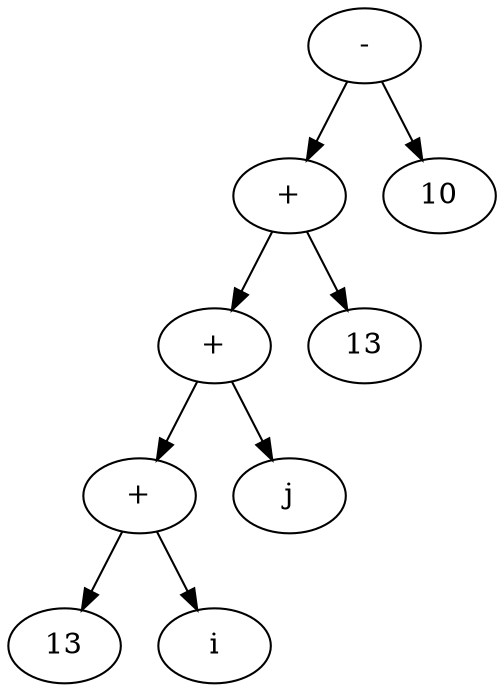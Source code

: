 digraph G{
  graph [ordering="out"];
  a[label="-"]; b[label="+"]; a->b;
  c[label="10"]; a -> c;
  d[label="+"];  b -> d;
  e[label="13"]; b -> e;
  f[label="+"];  d -> f;
  g[label="j"];  d -> g;
  h[label="13"];  f -> h;
  i[label="i"];  f -> i;
}
